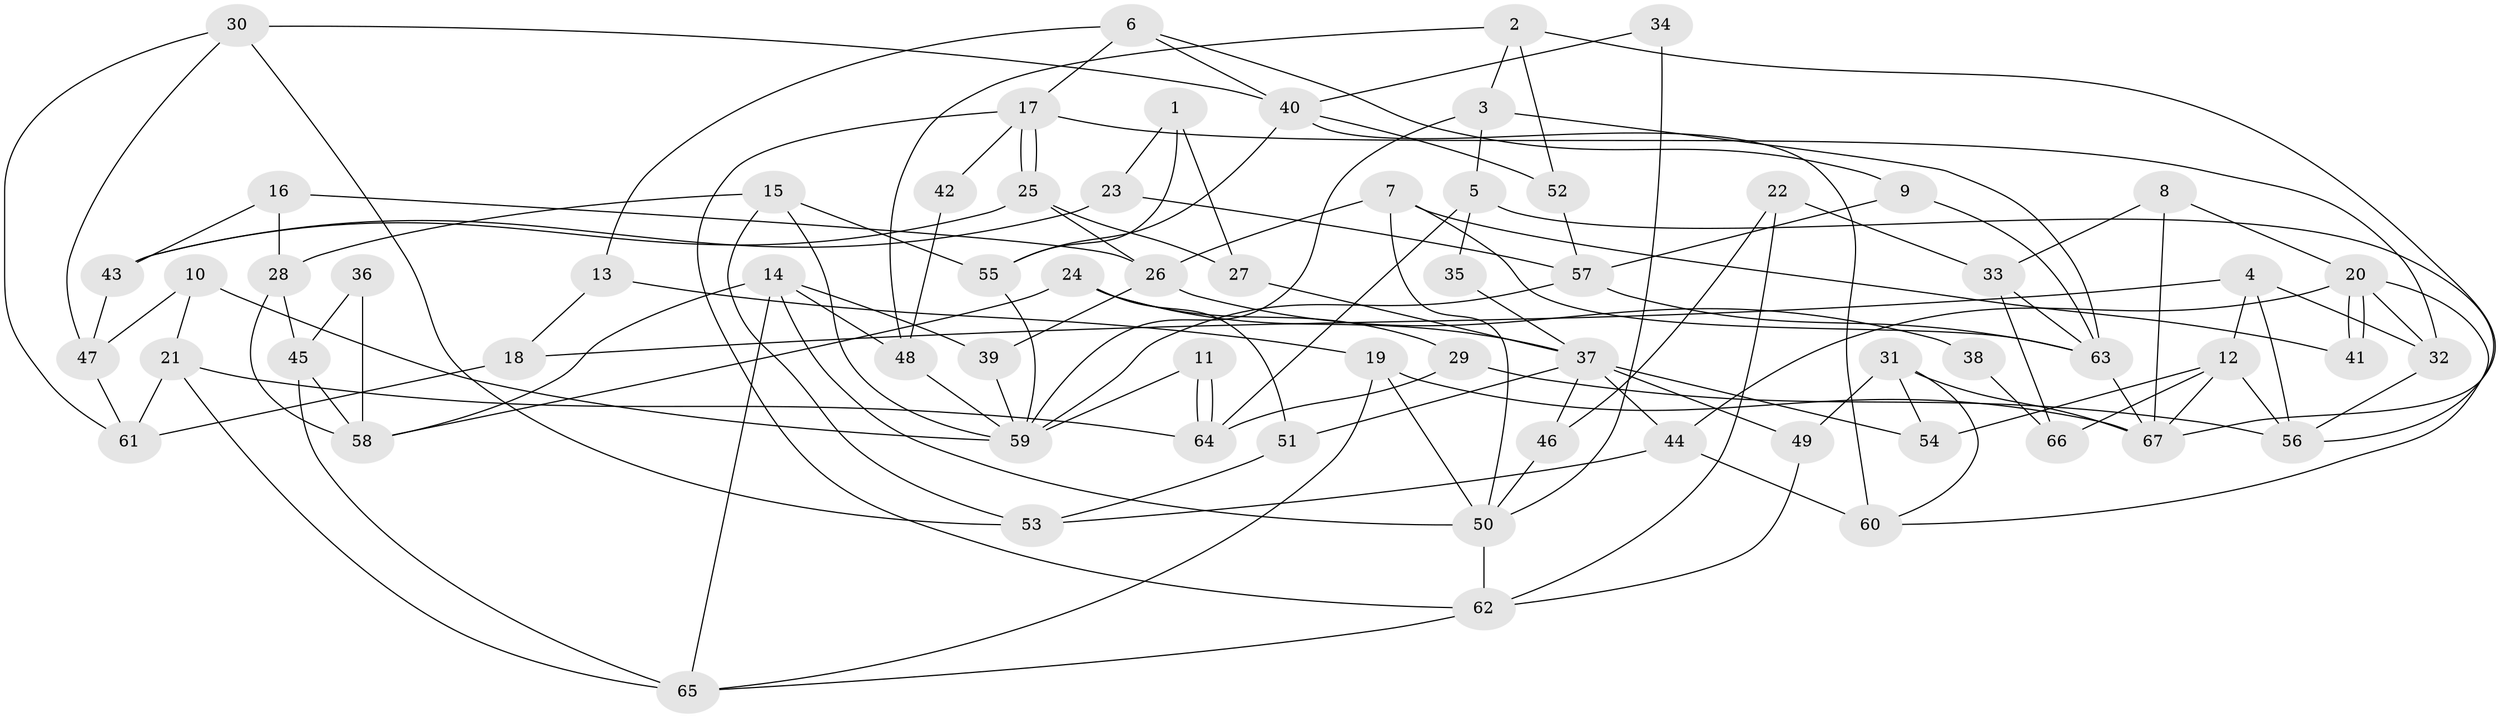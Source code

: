 // coarse degree distribution, {5: 0.21951219512195122, 6: 0.21951219512195122, 7: 0.12195121951219512, 3: 0.21951219512195122, 9: 0.024390243902439025, 2: 0.07317073170731707, 4: 0.12195121951219512}
// Generated by graph-tools (version 1.1) at 2025/52/02/27/25 19:52:05]
// undirected, 67 vertices, 134 edges
graph export_dot {
graph [start="1"]
  node [color=gray90,style=filled];
  1;
  2;
  3;
  4;
  5;
  6;
  7;
  8;
  9;
  10;
  11;
  12;
  13;
  14;
  15;
  16;
  17;
  18;
  19;
  20;
  21;
  22;
  23;
  24;
  25;
  26;
  27;
  28;
  29;
  30;
  31;
  32;
  33;
  34;
  35;
  36;
  37;
  38;
  39;
  40;
  41;
  42;
  43;
  44;
  45;
  46;
  47;
  48;
  49;
  50;
  51;
  52;
  53;
  54;
  55;
  56;
  57;
  58;
  59;
  60;
  61;
  62;
  63;
  64;
  65;
  66;
  67;
  1 -- 23;
  1 -- 27;
  1 -- 55;
  2 -- 67;
  2 -- 48;
  2 -- 3;
  2 -- 52;
  3 -- 5;
  3 -- 59;
  3 -- 63;
  4 -- 32;
  4 -- 56;
  4 -- 12;
  4 -- 18;
  5 -- 64;
  5 -- 56;
  5 -- 35;
  6 -- 40;
  6 -- 17;
  6 -- 9;
  6 -- 13;
  7 -- 50;
  7 -- 63;
  7 -- 26;
  7 -- 41;
  8 -- 67;
  8 -- 20;
  8 -- 33;
  9 -- 63;
  9 -- 57;
  10 -- 59;
  10 -- 21;
  10 -- 47;
  11 -- 59;
  11 -- 64;
  11 -- 64;
  12 -- 67;
  12 -- 54;
  12 -- 56;
  12 -- 66;
  13 -- 19;
  13 -- 18;
  14 -- 65;
  14 -- 39;
  14 -- 48;
  14 -- 50;
  14 -- 58;
  15 -- 55;
  15 -- 59;
  15 -- 28;
  15 -- 53;
  16 -- 28;
  16 -- 26;
  16 -- 43;
  17 -- 25;
  17 -- 25;
  17 -- 62;
  17 -- 32;
  17 -- 42;
  18 -- 61;
  19 -- 65;
  19 -- 50;
  19 -- 67;
  20 -- 41;
  20 -- 41;
  20 -- 60;
  20 -- 32;
  20 -- 44;
  21 -- 65;
  21 -- 61;
  21 -- 64;
  22 -- 62;
  22 -- 33;
  22 -- 46;
  23 -- 43;
  23 -- 57;
  24 -- 51;
  24 -- 29;
  24 -- 37;
  24 -- 58;
  25 -- 43;
  25 -- 26;
  25 -- 27;
  26 -- 38;
  26 -- 39;
  27 -- 37;
  28 -- 58;
  28 -- 45;
  29 -- 64;
  29 -- 56;
  30 -- 61;
  30 -- 53;
  30 -- 40;
  30 -- 47;
  31 -- 60;
  31 -- 67;
  31 -- 49;
  31 -- 54;
  32 -- 56;
  33 -- 63;
  33 -- 66;
  34 -- 50;
  34 -- 40;
  35 -- 37;
  36 -- 58;
  36 -- 45;
  37 -- 54;
  37 -- 44;
  37 -- 46;
  37 -- 49;
  37 -- 51;
  38 -- 66;
  39 -- 59;
  40 -- 55;
  40 -- 52;
  40 -- 60;
  42 -- 48;
  43 -- 47;
  44 -- 53;
  44 -- 60;
  45 -- 58;
  45 -- 65;
  46 -- 50;
  47 -- 61;
  48 -- 59;
  49 -- 62;
  50 -- 62;
  51 -- 53;
  52 -- 57;
  55 -- 59;
  57 -- 59;
  57 -- 63;
  62 -- 65;
  63 -- 67;
}
